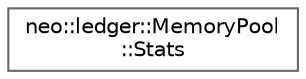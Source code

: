 digraph "Graphical Class Hierarchy"
{
 // LATEX_PDF_SIZE
  bgcolor="transparent";
  edge [fontname=Helvetica,fontsize=10,labelfontname=Helvetica,labelfontsize=10];
  node [fontname=Helvetica,fontsize=10,shape=box,height=0.2,width=0.4];
  rankdir="LR";
  Node0 [id="Node000000",label="neo::ledger::MemoryPool\l::Stats",height=0.2,width=0.4,color="grey40", fillcolor="white", style="filled",URL="$structneo_1_1ledger_1_1_memory_pool_1_1_stats.html",tooltip="Get memory pool statistics."];
}
